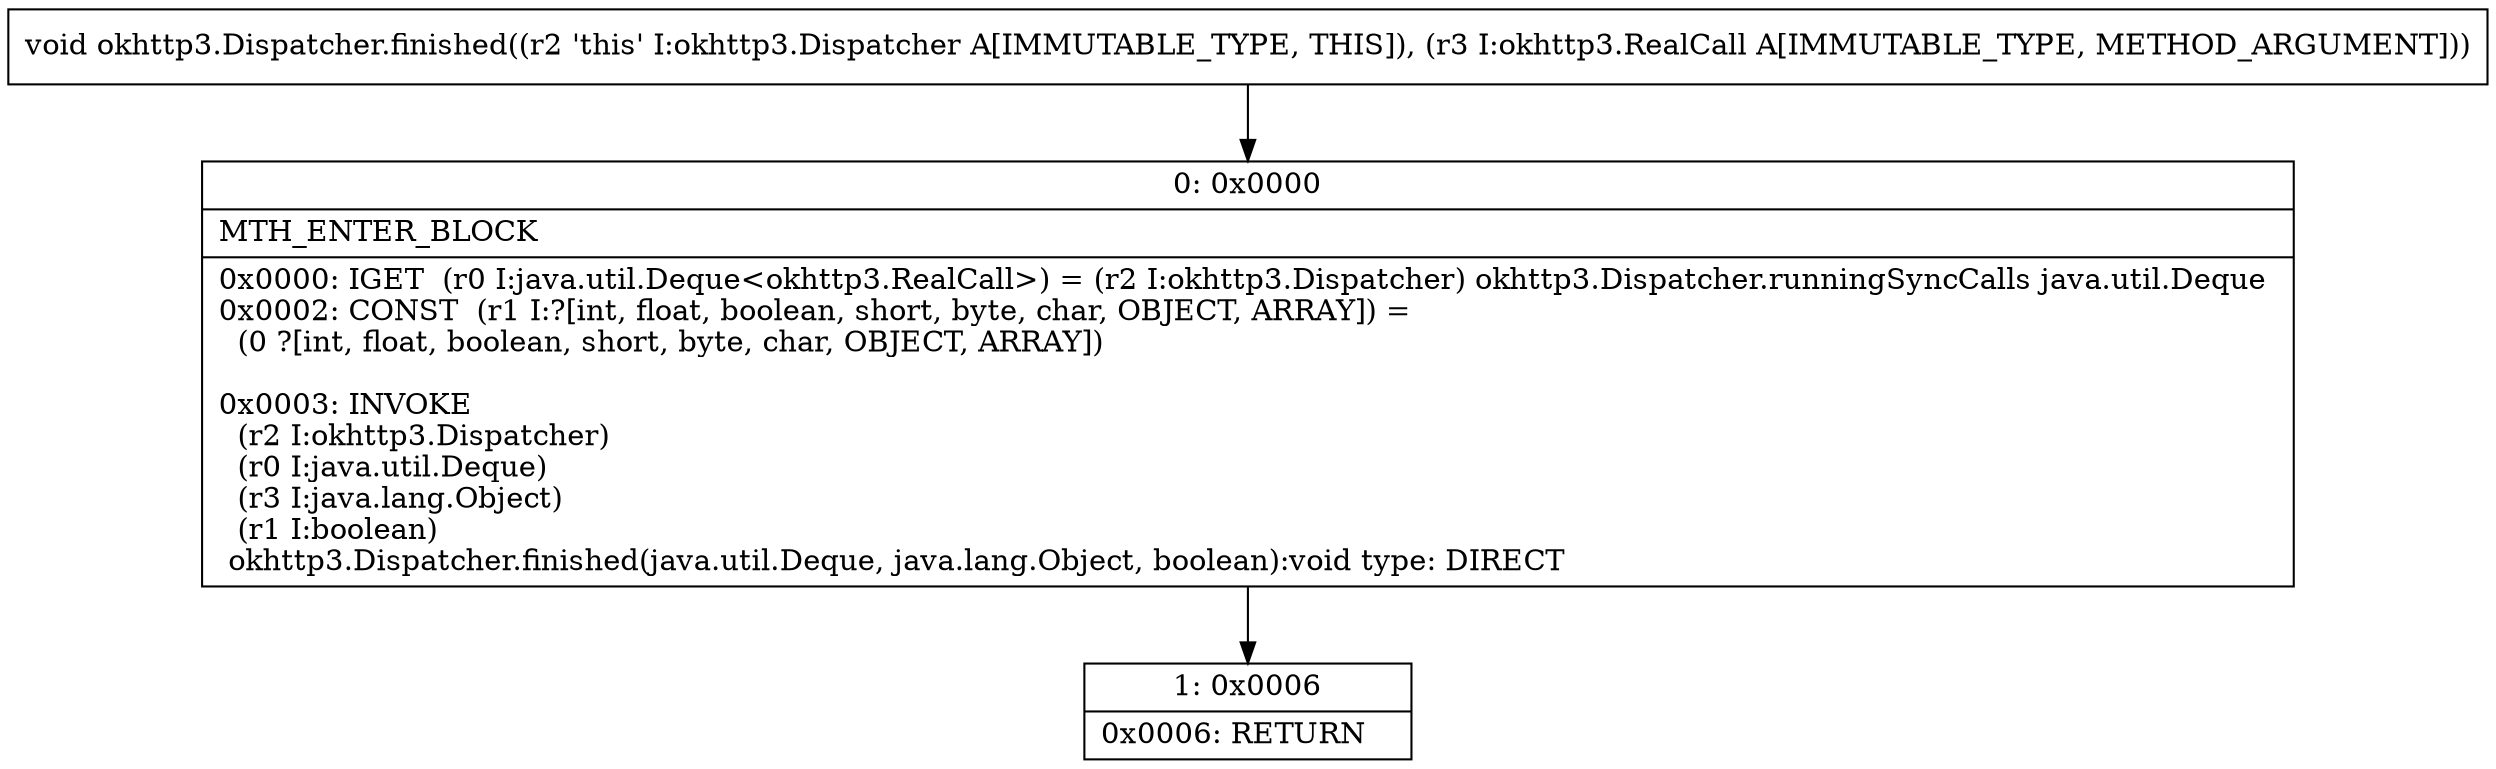 digraph "CFG forokhttp3.Dispatcher.finished(Lokhttp3\/RealCall;)V" {
Node_0 [shape=record,label="{0\:\ 0x0000|MTH_ENTER_BLOCK\l|0x0000: IGET  (r0 I:java.util.Deque\<okhttp3.RealCall\>) = (r2 I:okhttp3.Dispatcher) okhttp3.Dispatcher.runningSyncCalls java.util.Deque \l0x0002: CONST  (r1 I:?[int, float, boolean, short, byte, char, OBJECT, ARRAY]) = \l  (0 ?[int, float, boolean, short, byte, char, OBJECT, ARRAY])\l \l0x0003: INVOKE  \l  (r2 I:okhttp3.Dispatcher)\l  (r0 I:java.util.Deque)\l  (r3 I:java.lang.Object)\l  (r1 I:boolean)\l okhttp3.Dispatcher.finished(java.util.Deque, java.lang.Object, boolean):void type: DIRECT \l}"];
Node_1 [shape=record,label="{1\:\ 0x0006|0x0006: RETURN   \l}"];
MethodNode[shape=record,label="{void okhttp3.Dispatcher.finished((r2 'this' I:okhttp3.Dispatcher A[IMMUTABLE_TYPE, THIS]), (r3 I:okhttp3.RealCall A[IMMUTABLE_TYPE, METHOD_ARGUMENT])) }"];
MethodNode -> Node_0;
Node_0 -> Node_1;
}


